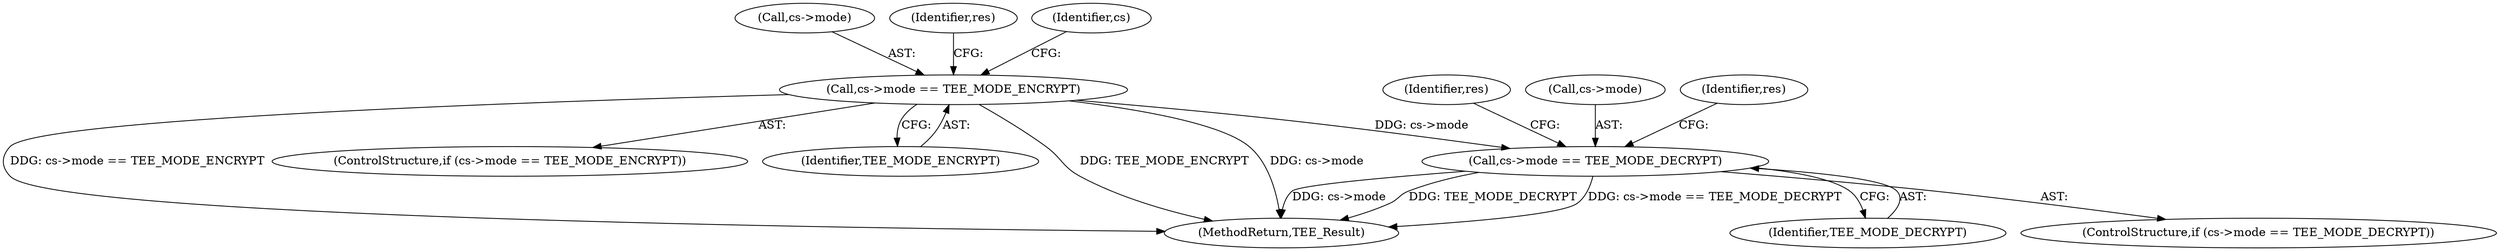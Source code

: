 digraph "0_optee_os_70697bf3c5dc3d201341b01a1a8e5bc6d2fb48f8@pointer" {
"1000390" [label="(Call,cs->mode == TEE_MODE_DECRYPT)"];
"1000366" [label="(Call,cs->mode == TEE_MODE_ENCRYPT)"];
"1000367" [label="(Call,cs->mode)"];
"1000389" [label="(ControlStructure,if (cs->mode == TEE_MODE_DECRYPT))"];
"1000397" [label="(Identifier,res)"];
"1000539" [label="(MethodReturn,TEE_Result)"];
"1000365" [label="(ControlStructure,if (cs->mode == TEE_MODE_ENCRYPT))"];
"1000373" [label="(Identifier,res)"];
"1000394" [label="(Identifier,TEE_MODE_DECRYPT)"];
"1000366" [label="(Call,cs->mode == TEE_MODE_ENCRYPT)"];
"1000390" [label="(Call,cs->mode == TEE_MODE_DECRYPT)"];
"1000370" [label="(Identifier,TEE_MODE_ENCRYPT)"];
"1000392" [label="(Identifier,cs)"];
"1000391" [label="(Call,cs->mode)"];
"1000415" [label="(Identifier,res)"];
"1000390" -> "1000389"  [label="AST: "];
"1000390" -> "1000394"  [label="CFG: "];
"1000391" -> "1000390"  [label="AST: "];
"1000394" -> "1000390"  [label="AST: "];
"1000397" -> "1000390"  [label="CFG: "];
"1000415" -> "1000390"  [label="CFG: "];
"1000390" -> "1000539"  [label="DDG: TEE_MODE_DECRYPT"];
"1000390" -> "1000539"  [label="DDG: cs->mode == TEE_MODE_DECRYPT"];
"1000390" -> "1000539"  [label="DDG: cs->mode"];
"1000366" -> "1000390"  [label="DDG: cs->mode"];
"1000366" -> "1000365"  [label="AST: "];
"1000366" -> "1000370"  [label="CFG: "];
"1000367" -> "1000366"  [label="AST: "];
"1000370" -> "1000366"  [label="AST: "];
"1000373" -> "1000366"  [label="CFG: "];
"1000392" -> "1000366"  [label="CFG: "];
"1000366" -> "1000539"  [label="DDG: TEE_MODE_ENCRYPT"];
"1000366" -> "1000539"  [label="DDG: cs->mode"];
"1000366" -> "1000539"  [label="DDG: cs->mode == TEE_MODE_ENCRYPT"];
}
